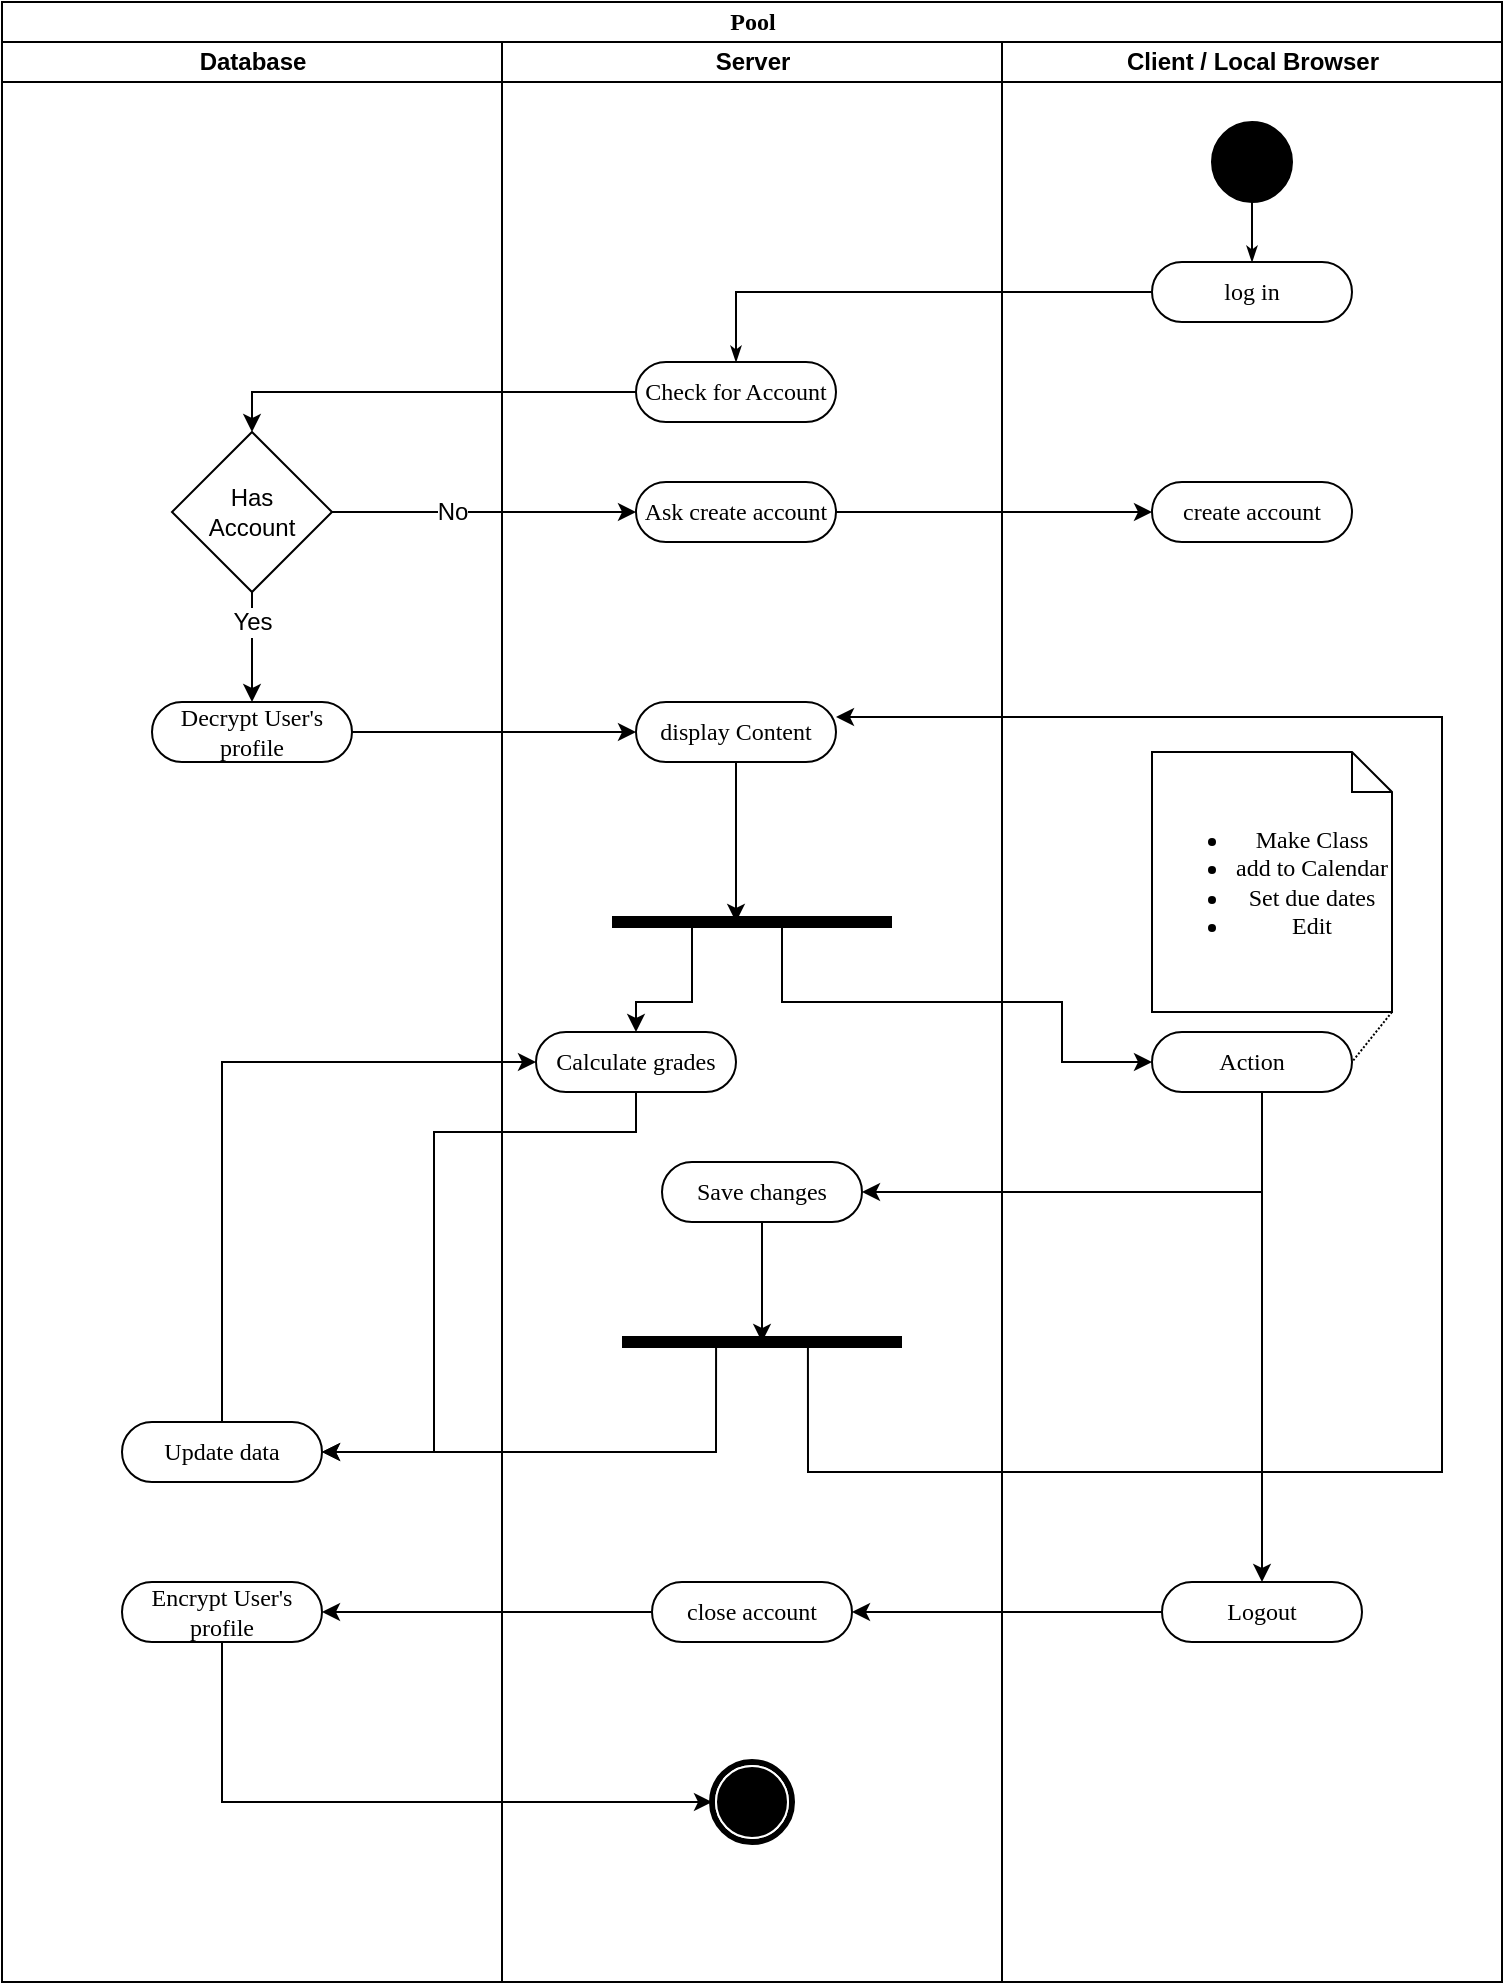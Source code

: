 <mxfile version="12.2.2" type="github" pages="1"><diagram name="Page-1" id="0783ab3e-0a74-02c8-0abd-f7b4e66b4bec"><mxGraphModel dx="932" dy="648" grid="1" gridSize="10" guides="1" tooltips="1" connect="1" arrows="1" fold="1" page="1" pageScale="1" pageWidth="850" pageHeight="1100" background="#ffffff" math="0" shadow="0"><root><mxCell id="0"/><mxCell id="1" parent="0"/><mxCell id="1c1d494c118603dd-1" value="Pool" style="swimlane;html=1;childLayout=stackLayout;startSize=20;rounded=0;shadow=0;comic=0;labelBackgroundColor=none;strokeWidth=1;fontFamily=Verdana;fontSize=12;align=center;" parent="1" vertex="1"><mxGeometry x="40" y="20" width="750" height="990" as="geometry"/></mxCell><mxCell id="1c1d494c118603dd-2" value="Database" style="swimlane;html=1;startSize=20;" parent="1c1d494c118603dd-1" vertex="1"><mxGeometry y="20" width="250" height="970" as="geometry"/></mxCell><mxCell id="mU7PvxdNpATt_vbdSaBm-13" style="edgeStyle=orthogonalEdgeStyle;rounded=0;orthogonalLoop=1;jettySize=auto;html=1;exitX=0.5;exitY=1;exitDx=0;exitDy=0;entryX=0.5;entryY=0;entryDx=0;entryDy=0;" edge="1" parent="1c1d494c118603dd-2" source="mU7PvxdNpATt_vbdSaBm-1" target="mU7PvxdNpATt_vbdSaBm-8"><mxGeometry relative="1" as="geometry"/></mxCell><mxCell id="mU7PvxdNpATt_vbdSaBm-14" value="Yes" style="text;html=1;resizable=0;points=[];align=center;verticalAlign=middle;labelBackgroundColor=#ffffff;" vertex="1" connectable="0" parent="mU7PvxdNpATt_vbdSaBm-13"><mxGeometry x="-0.511" relative="1" as="geometry"><mxPoint y="1" as="offset"/></mxGeometry></mxCell><mxCell id="mU7PvxdNpATt_vbdSaBm-1" value="Has &lt;br&gt;Account" style="rhombus;whiteSpace=wrap;html=1;" vertex="1" parent="1c1d494c118603dd-2"><mxGeometry x="85" y="195" width="80" height="80" as="geometry"/></mxCell><mxCell id="mU7PvxdNpATt_vbdSaBm-8" value="Decrypt User's profile" style="rounded=1;whiteSpace=wrap;html=1;shadow=0;comic=0;labelBackgroundColor=none;strokeWidth=1;fontFamily=Verdana;fontSize=12;align=center;arcSize=50;" vertex="1" parent="1c1d494c118603dd-2"><mxGeometry x="75" y="330" width="100" height="30" as="geometry"/></mxCell><mxCell id="mU7PvxdNpATt_vbdSaBm-35" value="Update data" style="rounded=1;whiteSpace=wrap;html=1;shadow=0;comic=0;labelBackgroundColor=none;strokeWidth=1;fontFamily=Verdana;fontSize=12;align=center;arcSize=50;" vertex="1" parent="1c1d494c118603dd-2"><mxGeometry x="60" y="690" width="100" height="30" as="geometry"/></mxCell><mxCell id="mU7PvxdNpATt_vbdSaBm-55" value="Encrypt User's profile" style="rounded=1;whiteSpace=wrap;html=1;shadow=0;comic=0;labelBackgroundColor=none;strokeWidth=1;fontFamily=Verdana;fontSize=12;align=center;arcSize=50;" vertex="1" parent="1c1d494c118603dd-2"><mxGeometry x="60" y="770" width="100" height="30" as="geometry"/></mxCell><mxCell id="1c1d494c118603dd-3" value="Server" style="swimlane;html=1;startSize=20;" parent="1c1d494c118603dd-1" vertex="1"><mxGeometry x="250" y="20" width="250" height="970" as="geometry"/></mxCell><mxCell id="1c1d494c118603dd-5" value="Check for Account" style="rounded=1;whiteSpace=wrap;html=1;shadow=0;comic=0;labelBackgroundColor=none;strokeWidth=1;fontFamily=Verdana;fontSize=12;align=center;arcSize=50;" parent="1c1d494c118603dd-3" vertex="1"><mxGeometry x="67" y="160" width="100" height="30" as="geometry"/></mxCell><mxCell id="1c1d494c118603dd-6" value="Ask create account" style="rounded=1;whiteSpace=wrap;html=1;shadow=0;comic=0;labelBackgroundColor=none;strokeWidth=1;fontFamily=Verdana;fontSize=12;align=center;arcSize=50;" parent="1c1d494c118603dd-3" vertex="1"><mxGeometry x="67" y="220" width="100" height="30" as="geometry"/></mxCell><mxCell id="mU7PvxdNpATt_vbdSaBm-17" value="display Content" style="rounded=1;whiteSpace=wrap;html=1;shadow=0;comic=0;labelBackgroundColor=none;strokeWidth=1;fontFamily=Verdana;fontSize=12;align=center;arcSize=50;" vertex="1" parent="1c1d494c118603dd-3"><mxGeometry x="67" y="330" width="100" height="30" as="geometry"/></mxCell><mxCell id="mU7PvxdNpATt_vbdSaBm-22" value="Save changes" style="rounded=1;whiteSpace=wrap;html=1;shadow=0;comic=0;labelBackgroundColor=none;strokeWidth=1;fontFamily=Verdana;fontSize=12;align=center;arcSize=50;" vertex="1" parent="1c1d494c118603dd-3"><mxGeometry x="80" y="560" width="100" height="30" as="geometry"/></mxCell><mxCell id="mU7PvxdNpATt_vbdSaBm-27" value="" style="line;strokeWidth=6;fillColor=none;align=left;verticalAlign=middle;spacingTop=-1;spacingLeft=3;spacingRight=3;rotatable=0;labelPosition=right;points=[];portConstraint=eastwest;" vertex="1" parent="1c1d494c118603dd-3"><mxGeometry x="55" y="420" width="140" height="40" as="geometry"/></mxCell><mxCell id="mU7PvxdNpATt_vbdSaBm-31" style="edgeStyle=orthogonalEdgeStyle;rounded=0;orthogonalLoop=1;jettySize=auto;html=1;exitX=0.5;exitY=1;exitDx=0;exitDy=0;" edge="1" parent="1c1d494c118603dd-3" source="mU7PvxdNpATt_vbdSaBm-17"><mxGeometry relative="1" as="geometry"><mxPoint x="-65" y="355" as="sourcePoint"/><mxPoint x="117" y="440" as="targetPoint"/><Array as="points"><mxPoint x="117" y="410"/><mxPoint x="117" y="410"/></Array></mxGeometry></mxCell><mxCell id="60571a20871a0731-5" value="" style="shape=mxgraph.bpmn.shape;html=1;verticalLabelPosition=bottom;labelBackgroundColor=#ffffff;verticalAlign=top;perimeter=ellipsePerimeter;outline=end;symbol=terminate;rounded=0;shadow=0;comic=0;strokeWidth=1;fontFamily=Verdana;fontSize=12;align=center;" parent="1c1d494c118603dd-3" vertex="1"><mxGeometry x="105" y="860" width="40" height="40" as="geometry"/></mxCell><mxCell id="mU7PvxdNpATt_vbdSaBm-34" value="Calculate grades" style="rounded=1;whiteSpace=wrap;html=1;shadow=0;comic=0;labelBackgroundColor=none;strokeWidth=1;fontFamily=Verdana;fontSize=12;align=center;arcSize=50;" vertex="1" parent="1c1d494c118603dd-3"><mxGeometry x="17" y="495" width="100" height="30" as="geometry"/></mxCell><mxCell id="mU7PvxdNpATt_vbdSaBm-33" style="edgeStyle=orthogonalEdgeStyle;rounded=0;orthogonalLoop=1;jettySize=auto;html=1;entryX=0.5;entryY=0;entryDx=0;entryDy=0;exitX=0.243;exitY=0.55;exitDx=0;exitDy=0;exitPerimeter=0;" edge="1" parent="1c1d494c118603dd-3" source="mU7PvxdNpATt_vbdSaBm-27" target="mU7PvxdNpATt_vbdSaBm-34"><mxGeometry relative="1" as="geometry"><mxPoint x="95" y="450" as="sourcePoint"/><mxPoint x="-90" y="545" as="targetPoint"/><Array as="points"><mxPoint x="95" y="442"/><mxPoint x="95" y="480"/><mxPoint x="67" y="480"/></Array></mxGeometry></mxCell><mxCell id="mU7PvxdNpATt_vbdSaBm-43" value="" style="line;strokeWidth=6;fillColor=none;align=left;verticalAlign=middle;spacingTop=-1;spacingLeft=3;spacingRight=3;rotatable=0;labelPosition=right;points=[];portConstraint=eastwest;" vertex="1" parent="1c1d494c118603dd-3"><mxGeometry x="60" y="630" width="140" height="40" as="geometry"/></mxCell><mxCell id="mU7PvxdNpATt_vbdSaBm-49" style="edgeStyle=orthogonalEdgeStyle;rounded=0;orthogonalLoop=1;jettySize=auto;html=1;exitX=0.664;exitY=0.525;exitDx=0;exitDy=0;exitPerimeter=0;entryX=1;entryY=0.25;entryDx=0;entryDy=0;" edge="1" parent="1c1d494c118603dd-3" source="mU7PvxdNpATt_vbdSaBm-43" target="mU7PvxdNpATt_vbdSaBm-17"><mxGeometry relative="1" as="geometry"><mxPoint x="117" y="663" as="sourcePoint"/><mxPoint x="430" y="510" as="targetPoint"/><Array as="points"><mxPoint x="153" y="715"/><mxPoint x="470" y="715"/><mxPoint x="470" y="338"/></Array></mxGeometry></mxCell><mxCell id="mU7PvxdNpATt_vbdSaBm-47" value="close account" style="rounded=1;whiteSpace=wrap;html=1;shadow=0;comic=0;labelBackgroundColor=none;strokeWidth=1;fontFamily=Verdana;fontSize=12;align=center;arcSize=50;" vertex="1" parent="1c1d494c118603dd-3"><mxGeometry x="75" y="770" width="100" height="30" as="geometry"/></mxCell><mxCell id="mU7PvxdNpATt_vbdSaBm-23" style="edgeStyle=orthogonalEdgeStyle;rounded=0;orthogonalLoop=1;jettySize=auto;html=1;entryX=1;entryY=0.5;entryDx=0;entryDy=0;" edge="1" parent="1c1d494c118603dd-1" source="mU7PvxdNpATt_vbdSaBm-20" target="mU7PvxdNpATt_vbdSaBm-22"><mxGeometry relative="1" as="geometry"><Array as="points"><mxPoint x="630" y="595"/></Array></mxGeometry></mxCell><mxCell id="1c1d494c118603dd-4" value="Client / Local Browser" style="swimlane;html=1;startSize=20;" parent="1c1d494c118603dd-1" vertex="1"><mxGeometry x="500" y="20" width="250" height="970" as="geometry"/></mxCell><mxCell id="1c1d494c118603dd-27" style="edgeStyle=orthogonalEdgeStyle;rounded=0;html=1;labelBackgroundColor=none;startArrow=none;startFill=0;startSize=5;endArrow=classicThin;endFill=1;endSize=5;jettySize=auto;orthogonalLoop=1;strokeWidth=1;fontFamily=Verdana;fontSize=12" parent="1c1d494c118603dd-4" source="60571a20871a0731-4" target="60571a20871a0731-8" edge="1"><mxGeometry relative="1" as="geometry"/></mxCell><mxCell id="60571a20871a0731-4" value="" style="ellipse;whiteSpace=wrap;html=1;rounded=0;shadow=0;comic=0;labelBackgroundColor=none;strokeWidth=1;fillColor=#000000;fontFamily=Verdana;fontSize=12;align=center;" parent="1c1d494c118603dd-4" vertex="1"><mxGeometry x="105" y="40" width="40" height="40" as="geometry"/></mxCell><mxCell id="60571a20871a0731-8" value="log in" style="rounded=1;whiteSpace=wrap;html=1;shadow=0;comic=0;labelBackgroundColor=none;strokeWidth=1;fontFamily=Verdana;fontSize=12;align=center;arcSize=50;" parent="1c1d494c118603dd-4" vertex="1"><mxGeometry x="75" y="110" width="100" height="30" as="geometry"/></mxCell><mxCell id="mU7PvxdNpATt_vbdSaBm-15" value="create account" style="rounded=1;whiteSpace=wrap;html=1;shadow=0;comic=0;labelBackgroundColor=none;strokeWidth=1;fontFamily=Verdana;fontSize=12;align=center;arcSize=50;" vertex="1" parent="1c1d494c118603dd-4"><mxGeometry x="75" y="220" width="100" height="30" as="geometry"/></mxCell><mxCell id="mU7PvxdNpATt_vbdSaBm-20" value="Action" style="rounded=1;whiteSpace=wrap;html=1;shadow=0;comic=0;labelBackgroundColor=none;strokeWidth=1;fontFamily=Verdana;fontSize=12;align=center;arcSize=50;" vertex="1" parent="1c1d494c118603dd-4"><mxGeometry x="75" y="495" width="100" height="30" as="geometry"/></mxCell><mxCell id="1c1d494c118603dd-21" value="&lt;ul&gt;&lt;li&gt;Make Class&lt;br&gt;&lt;/li&gt;&lt;li&gt;add to Calendar&lt;br&gt;&lt;/li&gt;&lt;li&gt;Set due dates&lt;/li&gt;&lt;li&gt;Edit&lt;/li&gt;&lt;/ul&gt;" style="shape=note;whiteSpace=wrap;html=1;rounded=0;shadow=0;comic=0;labelBackgroundColor=none;strokeWidth=1;fontFamily=Verdana;fontSize=12;align=center;size=20;" parent="1c1d494c118603dd-4" vertex="1"><mxGeometry x="75" y="355" width="120" height="130" as="geometry"/></mxCell><mxCell id="mU7PvxdNpATt_vbdSaBm-26" value="" style="endArrow=none;dashed=1;html=1;dashPattern=1 1;entryX=1;entryY=0.5;entryDx=0;entryDy=0;exitX=1;exitY=1;exitDx=0;exitDy=0;exitPerimeter=0;" edge="1" parent="1c1d494c118603dd-4" source="1c1d494c118603dd-21" target="mU7PvxdNpATt_vbdSaBm-20"><mxGeometry width="50" height="50" relative="1" as="geometry"><mxPoint x="165" y="610" as="sourcePoint"/><mxPoint x="215" y="560" as="targetPoint"/></mxGeometry></mxCell><mxCell id="mU7PvxdNpATt_vbdSaBm-50" value="Logout" style="rounded=1;whiteSpace=wrap;html=1;shadow=0;comic=0;labelBackgroundColor=none;strokeWidth=1;fontFamily=Verdana;fontSize=12;align=center;arcSize=50;" vertex="1" parent="1c1d494c118603dd-4"><mxGeometry x="80" y="770" width="100" height="30" as="geometry"/></mxCell><mxCell id="mU7PvxdNpATt_vbdSaBm-52" value="" style="endArrow=classic;html=1;exitX=0.5;exitY=1;exitDx=0;exitDy=0;entryX=0.5;entryY=0;entryDx=0;entryDy=0;" edge="1" parent="1c1d494c118603dd-4"><mxGeometry width="50" height="50" relative="1" as="geometry"><mxPoint x="130" y="525" as="sourcePoint"/><mxPoint x="130" y="770" as="targetPoint"/></mxGeometry></mxCell><mxCell id="1c1d494c118603dd-28" style="edgeStyle=orthogonalEdgeStyle;rounded=0;html=1;entryX=0.5;entryY=0;labelBackgroundColor=none;startArrow=none;startFill=0;startSize=5;endArrow=classicThin;endFill=1;endSize=5;jettySize=auto;orthogonalLoop=1;strokeWidth=1;fontFamily=Verdana;fontSize=12;entryDx=0;entryDy=0;" parent="1c1d494c118603dd-1" source="60571a20871a0731-8" target="1c1d494c118603dd-5" edge="1"><mxGeometry relative="1" as="geometry"><Array as="points"><mxPoint x="367" y="145"/></Array><mxPoint x="354" y="180" as="targetPoint"/></mxGeometry></mxCell><mxCell id="mU7PvxdNpATt_vbdSaBm-5" style="edgeStyle=orthogonalEdgeStyle;rounded=0;orthogonalLoop=1;jettySize=auto;html=1;entryX=0.5;entryY=0;entryDx=0;entryDy=0;" edge="1" parent="1c1d494c118603dd-1" source="1c1d494c118603dd-5" target="mU7PvxdNpATt_vbdSaBm-1"><mxGeometry relative="1" as="geometry"/></mxCell><mxCell id="mU7PvxdNpATt_vbdSaBm-10" style="edgeStyle=orthogonalEdgeStyle;rounded=0;orthogonalLoop=1;jettySize=auto;html=1;exitX=1;exitY=0.5;exitDx=0;exitDy=0;entryX=0;entryY=0.5;entryDx=0;entryDy=0;" edge="1" parent="1c1d494c118603dd-1" source="mU7PvxdNpATt_vbdSaBm-1" target="1c1d494c118603dd-6"><mxGeometry relative="1" as="geometry"/></mxCell><mxCell id="mU7PvxdNpATt_vbdSaBm-11" value="No" style="text;html=1;resizable=0;points=[];align=center;verticalAlign=middle;labelBackgroundColor=#ffffff;" vertex="1" connectable="0" parent="mU7PvxdNpATt_vbdSaBm-10"><mxGeometry x="0.214" y="1" relative="1" as="geometry"><mxPoint x="-33" y="1" as="offset"/></mxGeometry></mxCell><mxCell id="mU7PvxdNpATt_vbdSaBm-16" style="edgeStyle=orthogonalEdgeStyle;rounded=0;orthogonalLoop=1;jettySize=auto;html=1;entryX=0;entryY=0.5;entryDx=0;entryDy=0;" edge="1" parent="1c1d494c118603dd-1" source="1c1d494c118603dd-6" target="mU7PvxdNpATt_vbdSaBm-15"><mxGeometry relative="1" as="geometry"/></mxCell><mxCell id="mU7PvxdNpATt_vbdSaBm-18" style="edgeStyle=orthogonalEdgeStyle;rounded=0;orthogonalLoop=1;jettySize=auto;html=1;exitX=1;exitY=0.5;exitDx=0;exitDy=0;entryX=0;entryY=0.5;entryDx=0;entryDy=0;" edge="1" parent="1c1d494c118603dd-1" source="mU7PvxdNpATt_vbdSaBm-8" target="mU7PvxdNpATt_vbdSaBm-17"><mxGeometry relative="1" as="geometry"/></mxCell><mxCell id="mU7PvxdNpATt_vbdSaBm-21" style="edgeStyle=orthogonalEdgeStyle;rounded=0;orthogonalLoop=1;jettySize=auto;html=1;entryX=0;entryY=0.5;entryDx=0;entryDy=0;exitX=0.6;exitY=0.55;exitDx=0;exitDy=0;exitPerimeter=0;" edge="1" parent="1c1d494c118603dd-1" source="mU7PvxdNpATt_vbdSaBm-27" target="mU7PvxdNpATt_vbdSaBm-20"><mxGeometry relative="1" as="geometry"><mxPoint x="390" y="470" as="sourcePoint"/><Array as="points"><mxPoint x="390" y="462"/><mxPoint x="390" y="500"/><mxPoint x="530" y="500"/><mxPoint x="530" y="530"/></Array></mxGeometry></mxCell><mxCell id="mU7PvxdNpATt_vbdSaBm-40" style="edgeStyle=orthogonalEdgeStyle;rounded=0;orthogonalLoop=1;jettySize=auto;html=1;entryX=1;entryY=0.5;entryDx=0;entryDy=0;" edge="1" parent="1c1d494c118603dd-1" source="mU7PvxdNpATt_vbdSaBm-34" target="mU7PvxdNpATt_vbdSaBm-35"><mxGeometry relative="1" as="geometry"><mxPoint x="165" y="645" as="targetPoint"/><Array as="points"><mxPoint x="317" y="565"/><mxPoint x="216" y="565"/><mxPoint x="216" y="725"/></Array></mxGeometry></mxCell><mxCell id="mU7PvxdNpATt_vbdSaBm-46" style="edgeStyle=orthogonalEdgeStyle;rounded=0;orthogonalLoop=1;jettySize=auto;html=1;exitX=0.336;exitY=0.575;exitDx=0;exitDy=0;exitPerimeter=0;entryX=1;entryY=0.5;entryDx=0;entryDy=0;" edge="1" parent="1c1d494c118603dd-1" source="mU7PvxdNpATt_vbdSaBm-43" target="mU7PvxdNpATt_vbdSaBm-35"><mxGeometry relative="1" as="geometry"><mxPoint x="357" y="680" as="sourcePoint"/><mxPoint x="160" y="730" as="targetPoint"/><Array as="points"><mxPoint x="357" y="725"/></Array></mxGeometry></mxCell><mxCell id="mU7PvxdNpATt_vbdSaBm-48" style="edgeStyle=orthogonalEdgeStyle;rounded=0;orthogonalLoop=1;jettySize=auto;html=1;entryX=0;entryY=0.5;entryDx=0;entryDy=0;" edge="1" parent="1c1d494c118603dd-1" source="mU7PvxdNpATt_vbdSaBm-35" target="mU7PvxdNpATt_vbdSaBm-34"><mxGeometry relative="1" as="geometry"><Array as="points"><mxPoint x="110" y="530"/></Array></mxGeometry></mxCell><mxCell id="mU7PvxdNpATt_vbdSaBm-54" style="edgeStyle=orthogonalEdgeStyle;rounded=0;orthogonalLoop=1;jettySize=auto;html=1;entryX=1;entryY=0.5;entryDx=0;entryDy=0;" edge="1" parent="1c1d494c118603dd-1" source="mU7PvxdNpATt_vbdSaBm-50" target="mU7PvxdNpATt_vbdSaBm-47"><mxGeometry relative="1" as="geometry"/></mxCell><mxCell id="mU7PvxdNpATt_vbdSaBm-56" style="edgeStyle=orthogonalEdgeStyle;rounded=0;orthogonalLoop=1;jettySize=auto;html=1;entryX=1;entryY=0.5;entryDx=0;entryDy=0;" edge="1" parent="1c1d494c118603dd-1" source="mU7PvxdNpATt_vbdSaBm-47" target="mU7PvxdNpATt_vbdSaBm-55"><mxGeometry relative="1" as="geometry"/></mxCell><mxCell id="mU7PvxdNpATt_vbdSaBm-58" style="edgeStyle=orthogonalEdgeStyle;rounded=0;orthogonalLoop=1;jettySize=auto;html=1;entryX=0;entryY=0.5;entryDx=0;entryDy=0;" edge="1" parent="1c1d494c118603dd-1" source="mU7PvxdNpATt_vbdSaBm-55" target="60571a20871a0731-5"><mxGeometry relative="1" as="geometry"><mxPoint x="120" y="920" as="targetPoint"/><Array as="points"><mxPoint x="110" y="900"/></Array></mxGeometry></mxCell><mxCell id="mU7PvxdNpATt_vbdSaBm-45" style="edgeStyle=orthogonalEdgeStyle;rounded=0;orthogonalLoop=1;jettySize=auto;html=1;" edge="1" parent="1" source="mU7PvxdNpATt_vbdSaBm-22"><mxGeometry relative="1" as="geometry"><mxPoint x="420" y="690" as="targetPoint"/></mxGeometry></mxCell></root></mxGraphModel></diagram></mxfile>